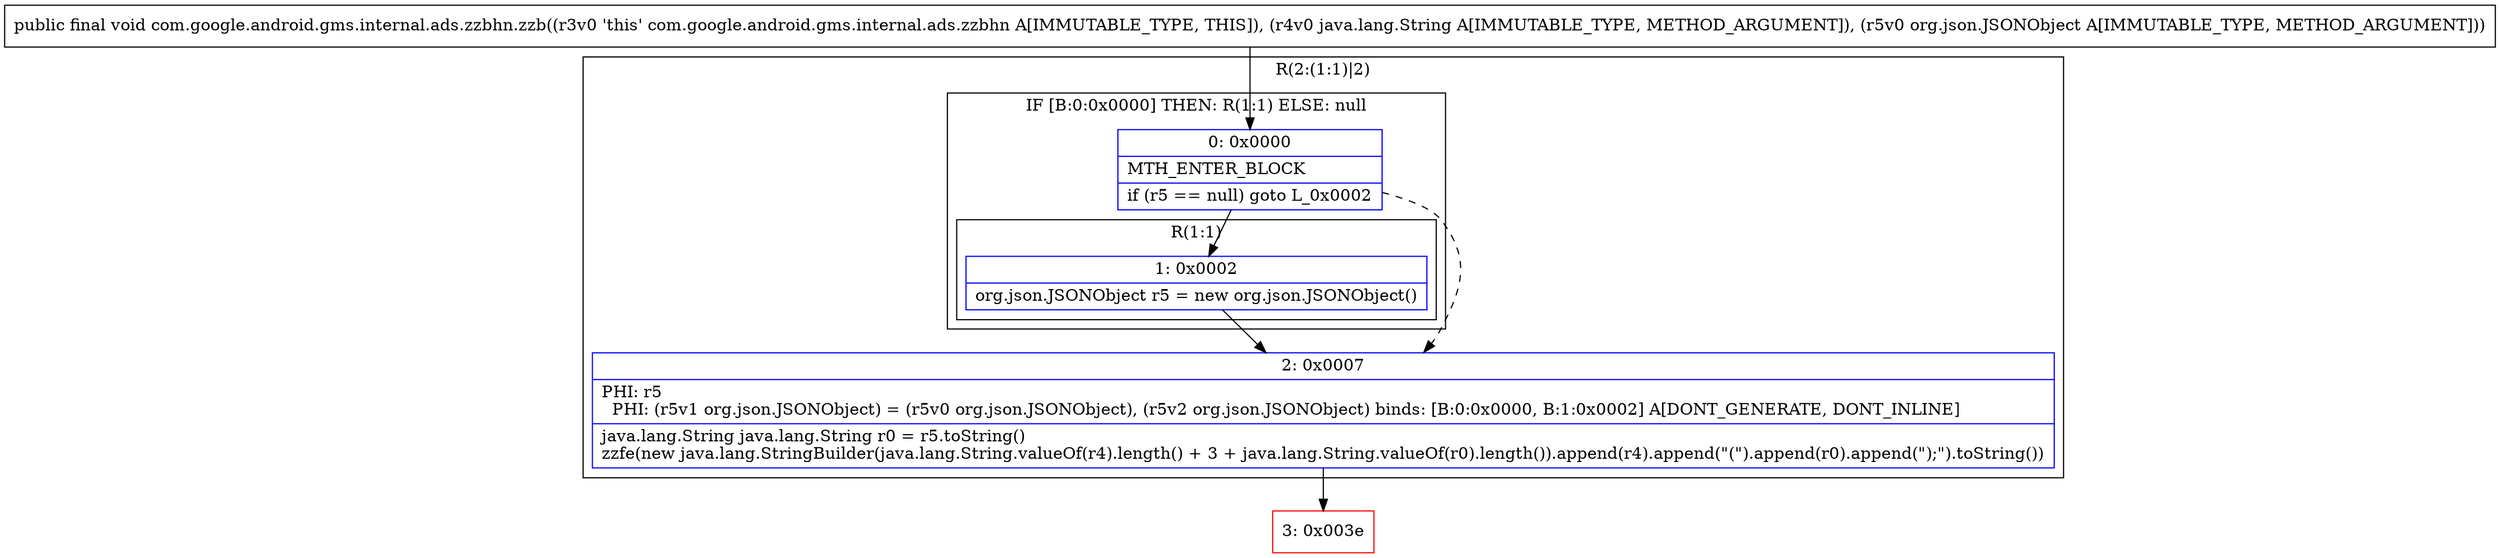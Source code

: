 digraph "CFG forcom.google.android.gms.internal.ads.zzbhn.zzb(Ljava\/lang\/String;Lorg\/json\/JSONObject;)V" {
subgraph cluster_Region_410261639 {
label = "R(2:(1:1)|2)";
node [shape=record,color=blue];
subgraph cluster_IfRegion_1923628291 {
label = "IF [B:0:0x0000] THEN: R(1:1) ELSE: null";
node [shape=record,color=blue];
Node_0 [shape=record,label="{0\:\ 0x0000|MTH_ENTER_BLOCK\l|if (r5 == null) goto L_0x0002\l}"];
subgraph cluster_Region_426051208 {
label = "R(1:1)";
node [shape=record,color=blue];
Node_1 [shape=record,label="{1\:\ 0x0002|org.json.JSONObject r5 = new org.json.JSONObject()\l}"];
}
}
Node_2 [shape=record,label="{2\:\ 0x0007|PHI: r5 \l  PHI: (r5v1 org.json.JSONObject) = (r5v0 org.json.JSONObject), (r5v2 org.json.JSONObject) binds: [B:0:0x0000, B:1:0x0002] A[DONT_GENERATE, DONT_INLINE]\l|java.lang.String java.lang.String r0 = r5.toString()\lzzfe(new java.lang.StringBuilder(java.lang.String.valueOf(r4).length() + 3 + java.lang.String.valueOf(r0).length()).append(r4).append(\"(\").append(r0).append(\");\").toString())\l}"];
}
Node_3 [shape=record,color=red,label="{3\:\ 0x003e}"];
MethodNode[shape=record,label="{public final void com.google.android.gms.internal.ads.zzbhn.zzb((r3v0 'this' com.google.android.gms.internal.ads.zzbhn A[IMMUTABLE_TYPE, THIS]), (r4v0 java.lang.String A[IMMUTABLE_TYPE, METHOD_ARGUMENT]), (r5v0 org.json.JSONObject A[IMMUTABLE_TYPE, METHOD_ARGUMENT])) }"];
MethodNode -> Node_0;
Node_0 -> Node_1;
Node_0 -> Node_2[style=dashed];
Node_1 -> Node_2;
Node_2 -> Node_3;
}


